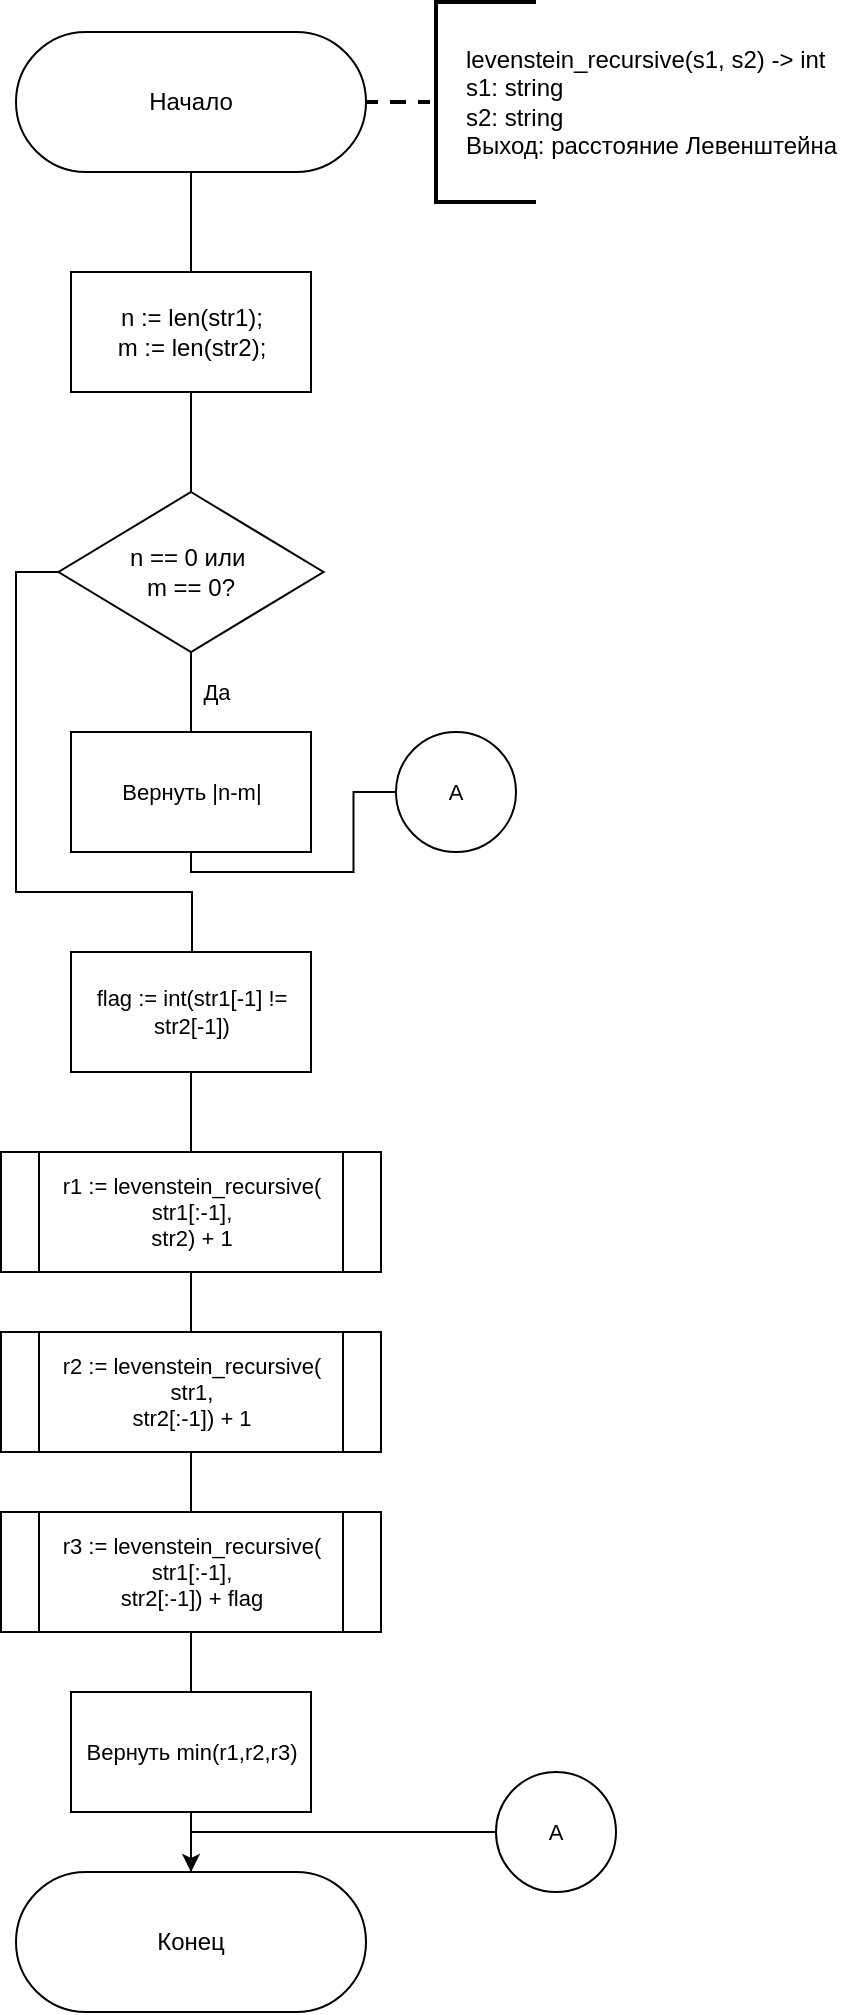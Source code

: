 <mxfile version="20.3.0" type="device" pages="5"><diagram id="Ket93YEtTYMrq_39HiGY" name="levenstein_rec"><mxGraphModel dx="916" dy="641" grid="1" gridSize="10" guides="1" tooltips="1" connect="1" arrows="1" fold="1" page="1" pageScale="1" pageWidth="827" pageHeight="1169" math="0" shadow="0"><root><mxCell id="0"/><mxCell id="1" parent="0"/><mxCell id="5" style="edgeStyle=none;html=1;exitX=0.5;exitY=1;exitDx=0;exitDy=0;entryX=0.5;entryY=0;entryDx=0;entryDy=0;endArrow=none;endFill=0;" parent="1" source="2" target="3" edge="1"><mxGeometry relative="1" as="geometry"/></mxCell><mxCell id="1BbVWldIi2LcM06CoUK7-31" style="edgeStyle=orthogonalEdgeStyle;rounded=0;orthogonalLoop=1;jettySize=auto;html=1;exitX=1;exitY=0.5;exitDx=0;exitDy=0;startArrow=none;startFill=0;dashed=1;endArrow=none;endFill=0;strokeWidth=2;" parent="1" source="2" target="1BbVWldIi2LcM06CoUK7-30" edge="1"><mxGeometry relative="1" as="geometry"/></mxCell><mxCell id="2" value="Начало" style="rounded=1;whiteSpace=wrap;html=1;rotation=0;arcSize=50;" parent="1" vertex="1"><mxGeometry x="170" y="80" width="175" height="70" as="geometry"/></mxCell><mxCell id="7" style="edgeStyle=orthogonalEdgeStyle;shape=connector;rounded=1;html=1;exitX=0.5;exitY=1;exitDx=0;exitDy=0;entryX=0.5;entryY=0;entryDx=0;entryDy=0;labelBackgroundColor=default;fontFamily=Helvetica;fontSize=11;fontColor=default;endArrow=none;endFill=0;strokeColor=default;" parent="1" source="3" target="4" edge="1"><mxGeometry relative="1" as="geometry"/></mxCell><mxCell id="3" value="n := len(str1);&lt;br&gt;m := len(str2);" style="rounded=0;whiteSpace=wrap;html=1;" parent="1" vertex="1"><mxGeometry x="197.5" y="200" width="120" height="60" as="geometry"/></mxCell><mxCell id="8" style="edgeStyle=none;shape=connector;rounded=1;html=1;exitX=0.5;exitY=1;exitDx=0;exitDy=0;entryX=0.5;entryY=0;entryDx=0;entryDy=0;labelBackgroundColor=default;fontFamily=Helvetica;fontSize=11;fontColor=default;endArrow=none;endFill=0;strokeColor=default;" parent="1" source="4" target="6" edge="1"><mxGeometry relative="1" as="geometry"/></mxCell><mxCell id="13" style="edgeStyle=orthogonalEdgeStyle;shape=connector;rounded=0;html=1;exitX=0;exitY=0.5;exitDx=0;exitDy=0;labelBackgroundColor=default;fontFamily=Helvetica;fontSize=11;fontColor=default;endArrow=none;endFill=0;strokeColor=default;" parent="1" source="4" target="10" edge="1"><mxGeometry relative="1" as="geometry"><Array as="points"><mxPoint x="170" y="350"/><mxPoint x="170" y="510"/><mxPoint x="258" y="510"/></Array></mxGeometry></mxCell><mxCell id="4" value="n == 0 или&amp;nbsp;&lt;br&gt;m == 0?" style="rhombus;whiteSpace=wrap;html=1;" parent="1" vertex="1"><mxGeometry x="191.25" y="310" width="132.5" height="80" as="geometry"/></mxCell><mxCell id="30" style="edgeStyle=orthogonalEdgeStyle;html=1;exitX=0.5;exitY=1;exitDx=0;exitDy=0;entryX=0;entryY=0.5;entryDx=0;entryDy=0;rounded=0;endArrow=none;endFill=0;" parent="1" source="6" target="14" edge="1"><mxGeometry relative="1" as="geometry"/></mxCell><mxCell id="6" value="Вернуть |n-m|" style="rounded=0;whiteSpace=wrap;html=1;fontFamily=Helvetica;fontSize=11;fontColor=default;" parent="1" vertex="1"><mxGeometry x="197.5" y="430" width="120" height="60" as="geometry"/></mxCell><mxCell id="9" value="Да" style="text;html=1;align=center;verticalAlign=middle;resizable=0;points=[];autosize=1;strokeColor=none;fillColor=none;fontSize=11;fontFamily=Helvetica;fontColor=default;" parent="1" vertex="1"><mxGeometry x="255" y="400" width="30" height="20" as="geometry"/></mxCell><mxCell id="17" style="edgeStyle=orthogonalEdgeStyle;shape=connector;rounded=0;html=1;exitX=0.5;exitY=1;exitDx=0;exitDy=0;entryX=0.5;entryY=0;entryDx=0;entryDy=0;labelBackgroundColor=default;fontFamily=Helvetica;fontSize=11;fontColor=default;endArrow=none;endFill=0;strokeColor=default;" parent="1" source="10" target="16" edge="1"><mxGeometry relative="1" as="geometry"/></mxCell><mxCell id="10" value="flag := int(str1[-1] != str2[-1])" style="rounded=0;whiteSpace=wrap;html=1;fontFamily=Helvetica;fontSize=11;fontColor=default;" parent="1" vertex="1"><mxGeometry x="197.5" y="540" width="120" height="60" as="geometry"/></mxCell><mxCell id="14" value="A" style="ellipse;whiteSpace=wrap;html=1;aspect=fixed;fontFamily=Helvetica;fontSize=11;fontColor=default;" parent="1" vertex="1"><mxGeometry x="360" y="430" width="60" height="60" as="geometry"/></mxCell><mxCell id="20" style="edgeStyle=orthogonalEdgeStyle;shape=connector;rounded=0;html=1;exitX=0.5;exitY=1;exitDx=0;exitDy=0;entryX=0.5;entryY=0;entryDx=0;entryDy=0;labelBackgroundColor=default;fontFamily=Helvetica;fontSize=11;fontColor=default;endArrow=none;endFill=0;strokeColor=default;" parent="1" source="16" target="18" edge="1"><mxGeometry relative="1" as="geometry"/></mxCell><mxCell id="16" value="r1 := levenstein_recursive(&lt;br&gt;str1[:-1],&lt;br&gt;str2) + 1" style="shape=process;whiteSpace=wrap;html=1;backgroundOutline=1;fontFamily=Helvetica;fontSize=11;fontColor=default;" parent="1" vertex="1"><mxGeometry x="162.5" y="640" width="190" height="60" as="geometry"/></mxCell><mxCell id="21" style="edgeStyle=orthogonalEdgeStyle;shape=connector;rounded=0;html=1;exitX=0.5;exitY=1;exitDx=0;exitDy=0;entryX=0.5;entryY=0;entryDx=0;entryDy=0;labelBackgroundColor=default;fontFamily=Helvetica;fontSize=11;fontColor=default;endArrow=none;endFill=0;strokeColor=default;" parent="1" source="18" target="19" edge="1"><mxGeometry relative="1" as="geometry"/></mxCell><mxCell id="18" value="r2 := levenstein_recursive(&lt;br&gt;str1,&lt;br&gt;str2[:-1]) + 1" style="shape=process;whiteSpace=wrap;html=1;backgroundOutline=1;fontFamily=Helvetica;fontSize=11;fontColor=default;" parent="1" vertex="1"><mxGeometry x="162.5" y="730" width="190" height="60" as="geometry"/></mxCell><mxCell id="23" style="edgeStyle=orthogonalEdgeStyle;shape=connector;rounded=0;html=1;exitX=0.5;exitY=1;exitDx=0;exitDy=0;entryX=0.5;entryY=0;entryDx=0;entryDy=0;labelBackgroundColor=default;fontFamily=Helvetica;fontSize=11;fontColor=default;endArrow=none;endFill=0;strokeColor=default;" parent="1" source="19" target="22" edge="1"><mxGeometry relative="1" as="geometry"/></mxCell><mxCell id="19" value="r3 := levenstein_recursive(&lt;br&gt;str1[:-1],&lt;br&gt;str2[:-1]) + flag" style="shape=process;whiteSpace=wrap;html=1;backgroundOutline=1;fontFamily=Helvetica;fontSize=11;fontColor=default;" parent="1" vertex="1"><mxGeometry x="162.5" y="820" width="190" height="60" as="geometry"/></mxCell><mxCell id="26" style="edgeStyle=orthogonalEdgeStyle;shape=connector;rounded=0;html=1;exitX=0.5;exitY=1;exitDx=0;exitDy=0;entryX=0.5;entryY=0;entryDx=0;entryDy=0;labelBackgroundColor=default;fontFamily=Helvetica;fontSize=11;fontColor=default;endArrow=none;endFill=0;strokeColor=default;" parent="1" source="22" target="25" edge="1"><mxGeometry relative="1" as="geometry"/></mxCell><mxCell id="22" value="Вернуть min(r1,r2,r3)" style="rounded=0;whiteSpace=wrap;html=1;fontFamily=Helvetica;fontSize=11;fontColor=default;" parent="1" vertex="1"><mxGeometry x="197.5" y="910" width="120" height="60" as="geometry"/></mxCell><mxCell id="25" value="Конец" style="rounded=1;whiteSpace=wrap;html=1;rotation=0;arcSize=50;" parent="1" vertex="1"><mxGeometry x="170" y="1000" width="175" height="70" as="geometry"/></mxCell><mxCell id="29" style="edgeStyle=orthogonalEdgeStyle;shape=connector;rounded=0;html=1;exitX=0;exitY=0.5;exitDx=0;exitDy=0;entryX=0.5;entryY=0;entryDx=0;entryDy=0;labelBackgroundColor=default;fontFamily=Helvetica;fontSize=11;fontColor=default;endArrow=classic;endFill=1;strokeColor=default;" parent="1" source="27" target="25" edge="1"><mxGeometry relative="1" as="geometry"/></mxCell><mxCell id="27" value="A" style="ellipse;whiteSpace=wrap;html=1;aspect=fixed;fontFamily=Helvetica;fontSize=11;fontColor=default;" parent="1" vertex="1"><mxGeometry x="410" y="950" width="60" height="60" as="geometry"/></mxCell><mxCell id="tt3tL3mZQkJz4VLZQeCC-30" value="&lt;span&gt;levenstein_recursive(s1, s2) -&amp;gt; int&lt;br&gt;&lt;/span&gt;&lt;span&gt;s1: string&lt;br&gt;&lt;/span&gt;&lt;span&gt;s2: string&lt;br&gt;&lt;/span&gt;&lt;div&gt;Выход: расстояние Левенштейна&lt;/div&gt;" style="text;html=1;align=left;verticalAlign=middle;resizable=0;points=[];autosize=1;" parent="1" vertex="1"><mxGeometry x="392.75" y="85" width="200" height="60" as="geometry"/></mxCell><mxCell id="1BbVWldIi2LcM06CoUK7-30" value="" style="strokeWidth=2;html=1;shape=mxgraph.flowchart.annotation_1;align=left;pointerEvents=1;" parent="1" vertex="1"><mxGeometry x="380" y="65" width="50" height="100" as="geometry"/></mxCell></root></mxGraphModel></diagram><diagram id="DWS59BCGP5WBIHFf3t0M" name="dam_lev_matrix"><mxGraphModel dx="916" dy="641" grid="1" gridSize="10" guides="1" tooltips="1" connect="1" arrows="1" fold="1" page="1" pageScale="1" pageWidth="827" pageHeight="1169" math="0" shadow="0"><root><mxCell id="jQHiBdJ9y-Zottosl8h4-0"/><mxCell id="jQHiBdJ9y-Zottosl8h4-1" parent="jQHiBdJ9y-Zottosl8h4-0"/><mxCell id="v8cmeBo8TaqT9jOJ9Fmk-1" style="edgeStyle=orthogonalEdgeStyle;shape=connector;rounded=0;html=1;exitX=0.5;exitY=1;exitDx=0;exitDy=0;entryX=0.5;entryY=0;entryDx=0;entryDy=0;labelBackgroundColor=default;fontFamily=Helvetica;fontSize=11;fontColor=default;endArrow=none;endFill=0;strokeColor=default;" parent="jQHiBdJ9y-Zottosl8h4-1" source="guysTroTUnGCW9Weajyg-0" target="v8cmeBo8TaqT9jOJ9Fmk-0" edge="1"><mxGeometry relative="1" as="geometry"/></mxCell><mxCell id="3nRksWHd8uHbzHSnd2ar-1" style="edgeStyle=orthogonalEdgeStyle;rounded=0;orthogonalLoop=1;jettySize=auto;html=1;exitX=1;exitY=0.5;exitDx=0;exitDy=0;entryX=0;entryY=0.5;entryDx=0;entryDy=0;entryPerimeter=0;dashed=1;strokeWidth=2;startArrow=none;startFill=0;endArrow=none;endFill=0;" parent="jQHiBdJ9y-Zottosl8h4-1" source="guysTroTUnGCW9Weajyg-0" target="3nRksWHd8uHbzHSnd2ar-0" edge="1"><mxGeometry relative="1" as="geometry"/></mxCell><mxCell id="guysTroTUnGCW9Weajyg-0" value="Начало" style="rounded=1;whiteSpace=wrap;html=1;rotation=0;arcSize=50;" parent="jQHiBdJ9y-Zottosl8h4-1" vertex="1"><mxGeometry x="160" y="20" width="175" height="70" as="geometry"/></mxCell><mxCell id="Acc1jjRvvZcN1Jkysh83-1" value="&lt;span&gt;damerau_levemstein_matrix(str1, str2) -&amp;gt; int&lt;br&gt;Вход: строки str1, str2&lt;/span&gt;&lt;span&gt;&lt;br&gt;&lt;/span&gt;&lt;div&gt;Выход: расстояние Дамерау - Левенштейна&lt;/div&gt;" style="text;html=1;align=left;verticalAlign=middle;resizable=0;points=[];autosize=1;" parent="jQHiBdJ9y-Zottosl8h4-1" vertex="1"><mxGeometry x="382.75" y="30" width="260" height="50" as="geometry"/></mxCell><mxCell id="Oi3w4kJyJTDL_9LNKIlQ-2" style="edgeStyle=orthogonalEdgeStyle;shape=connector;rounded=0;html=1;exitX=0.5;exitY=1;exitDx=0;exitDy=0;entryX=0.5;entryY=0;entryDx=0;entryDy=0;labelBackgroundColor=default;fontFamily=Helvetica;fontSize=11;fontColor=default;endArrow=none;endFill=0;strokeColor=default;" parent="jQHiBdJ9y-Zottosl8h4-1" source="v8cmeBo8TaqT9jOJ9Fmk-0" target="Oi3w4kJyJTDL_9LNKIlQ-1" edge="1"><mxGeometry relative="1" as="geometry"/></mxCell><mxCell id="v8cmeBo8TaqT9jOJ9Fmk-0" value="n := len(str1);&lt;br&gt;m := len(str2);" style="rounded=0;whiteSpace=wrap;html=1;" parent="jQHiBdJ9y-Zottosl8h4-1" vertex="1"><mxGeometry x="187.5" y="140" width="120" height="60" as="geometry"/></mxCell><mxCell id="Oi3w4kJyJTDL_9LNKIlQ-4" style="edgeStyle=orthogonalEdgeStyle;shape=connector;rounded=0;html=1;exitX=0.5;exitY=1;exitDx=0;exitDy=0;entryX=0.5;entryY=0;entryDx=0;entryDy=0;labelBackgroundColor=default;fontFamily=Helvetica;fontSize=11;fontColor=default;endArrow=none;endFill=0;strokeColor=default;" parent="jQHiBdJ9y-Zottosl8h4-1" source="Oi3w4kJyJTDL_9LNKIlQ-1" target="Oi3w4kJyJTDL_9LNKIlQ-3" edge="1"><mxGeometry relative="1" as="geometry"/></mxCell><mxCell id="Oi3w4kJyJTDL_9LNKIlQ-1" value="matrix := create_matrix(&lt;br&gt;n+1,&lt;br&gt;m+1)" style="shape=process;whiteSpace=wrap;html=1;backgroundOutline=1;fontFamily=Helvetica;fontSize=11;fontColor=default;" parent="jQHiBdJ9y-Zottosl8h4-1" vertex="1"><mxGeometry x="187.5" y="250" width="120" height="60" as="geometry"/></mxCell><mxCell id="Oi3w4kJyJTDL_9LNKIlQ-6" style="edgeStyle=orthogonalEdgeStyle;shape=connector;rounded=0;html=1;exitX=0.5;exitY=1;exitDx=0;exitDy=0;entryX=0.5;entryY=0;entryDx=0;entryDy=0;labelBackgroundColor=default;fontFamily=Helvetica;fontSize=11;fontColor=default;endArrow=none;endFill=0;strokeColor=default;" parent="jQHiBdJ9y-Zottosl8h4-1" source="Oi3w4kJyJTDL_9LNKIlQ-3" target="Oi3w4kJyJTDL_9LNKIlQ-5" edge="1"><mxGeometry relative="1" as="geometry"/></mxCell><mxCell id="Oi3w4kJyJTDL_9LNKIlQ-3" value="A:&lt;br&gt;Цикл по i от 1 до n+1" style="shape=loopLimit;whiteSpace=wrap;html=1;fontFamily=Helvetica;fontSize=11;fontColor=default;" parent="jQHiBdJ9y-Zottosl8h4-1" vertex="1"><mxGeometry x="197.5" y="340" width="100" height="70" as="geometry"/></mxCell><mxCell id="Oi3w4kJyJTDL_9LNKIlQ-11" style="edgeStyle=orthogonalEdgeStyle;shape=connector;rounded=0;html=1;exitX=0.5;exitY=1;exitDx=0;exitDy=0;entryX=0.5;entryY=0;entryDx=0;entryDy=0;labelBackgroundColor=default;fontFamily=Helvetica;fontSize=11;fontColor=default;endArrow=none;endFill=0;strokeColor=default;" parent="jQHiBdJ9y-Zottosl8h4-1" source="Oi3w4kJyJTDL_9LNKIlQ-5" target="Oi3w4kJyJTDL_9LNKIlQ-7" edge="1"><mxGeometry relative="1" as="geometry"/></mxCell><mxCell id="Oi3w4kJyJTDL_9LNKIlQ-5" value="B:&lt;br&gt;Цикл по j от 1 до m+1" style="shape=loopLimit;whiteSpace=wrap;html=1;fontFamily=Helvetica;fontSize=11;fontColor=default;" parent="jQHiBdJ9y-Zottosl8h4-1" vertex="1"><mxGeometry x="197.5" y="440" width="100" height="70" as="geometry"/></mxCell><mxCell id="Oi3w4kJyJTDL_9LNKIlQ-12" style="edgeStyle=orthogonalEdgeStyle;shape=connector;rounded=0;html=1;exitX=0.5;exitY=1;exitDx=0;exitDy=0;entryX=0.5;entryY=0;entryDx=0;entryDy=0;labelBackgroundColor=default;fontFamily=Helvetica;fontSize=11;fontColor=default;endArrow=none;endFill=0;strokeColor=default;" parent="jQHiBdJ9y-Zottosl8h4-1" source="Oi3w4kJyJTDL_9LNKIlQ-7" target="Oi3w4kJyJTDL_9LNKIlQ-8" edge="1"><mxGeometry relative="1" as="geometry"/></mxCell><mxCell id="Oi3w4kJyJTDL_9LNKIlQ-7" value="add := matrix[i-1][j] + 1" style="rounded=0;whiteSpace=wrap;html=1;fontFamily=Helvetica;fontSize=11;fontColor=default;" parent="jQHiBdJ9y-Zottosl8h4-1" vertex="1"><mxGeometry x="187.5" y="540" width="120" height="60" as="geometry"/></mxCell><mxCell id="Oi3w4kJyJTDL_9LNKIlQ-13" style="edgeStyle=orthogonalEdgeStyle;shape=connector;rounded=0;html=1;exitX=0.5;exitY=1;exitDx=0;exitDy=0;entryX=0.5;entryY=0;entryDx=0;entryDy=0;labelBackgroundColor=default;fontFamily=Helvetica;fontSize=11;fontColor=default;endArrow=none;endFill=0;strokeColor=default;" parent="jQHiBdJ9y-Zottosl8h4-1" source="Oi3w4kJyJTDL_9LNKIlQ-8" target="Oi3w4kJyJTDL_9LNKIlQ-9" edge="1"><mxGeometry relative="1" as="geometry"/></mxCell><mxCell id="Oi3w4kJyJTDL_9LNKIlQ-8" value="delete := matrix[i][j-1] + 1" style="rounded=0;whiteSpace=wrap;html=1;fontFamily=Helvetica;fontSize=11;fontColor=default;" parent="jQHiBdJ9y-Zottosl8h4-1" vertex="1"><mxGeometry x="187.5" y="630" width="120" height="60" as="geometry"/></mxCell><mxCell id="Oi3w4kJyJTDL_9LNKIlQ-15" style="edgeStyle=orthogonalEdgeStyle;shape=connector;rounded=0;html=1;exitX=0.5;exitY=1;exitDx=0;exitDy=0;entryX=0.5;entryY=0;entryDx=0;entryDy=0;labelBackgroundColor=default;fontFamily=Helvetica;fontSize=11;fontColor=default;endArrow=none;endFill=0;strokeColor=default;" parent="jQHiBdJ9y-Zottosl8h4-1" source="Oi3w4kJyJTDL_9LNKIlQ-9" target="Oi3w4kJyJTDL_9LNKIlQ-14" edge="1"><mxGeometry relative="1" as="geometry"/></mxCell><mxCell id="Oi3w4kJyJTDL_9LNKIlQ-9" value="flag := str2[j-1] != str1[i-1]&lt;br&gt;change := matrix[i][j-1]" style="rounded=0;whiteSpace=wrap;html=1;fontFamily=Helvetica;fontSize=11;fontColor=default;" parent="jQHiBdJ9y-Zottosl8h4-1" vertex="1"><mxGeometry x="176.25" y="720" width="142.5" height="60" as="geometry"/></mxCell><mxCell id="Oi3w4kJyJTDL_9LNKIlQ-18" style="edgeStyle=orthogonalEdgeStyle;shape=connector;rounded=0;html=1;exitX=0.5;exitY=1;exitDx=0;exitDy=0;entryX=0.5;entryY=0;entryDx=0;entryDy=0;labelBackgroundColor=default;fontFamily=Helvetica;fontSize=11;fontColor=default;endArrow=none;endFill=0;strokeColor=default;" parent="jQHiBdJ9y-Zottosl8h4-1" source="Oi3w4kJyJTDL_9LNKIlQ-14" target="Oi3w4kJyJTDL_9LNKIlQ-17" edge="1"><mxGeometry relative="1" as="geometry"/></mxCell><mxCell id="Oi3w4kJyJTDL_9LNKIlQ-14" value="matrix[i][j] = min(add, delete, change)" style="rounded=0;whiteSpace=wrap;html=1;fontFamily=Helvetica;fontSize=11;fontColor=default;" parent="jQHiBdJ9y-Zottosl8h4-1" vertex="1"><mxGeometry x="187.5" y="810" width="120" height="60" as="geometry"/></mxCell><mxCell id="Oi3w4kJyJTDL_9LNKIlQ-20" style="edgeStyle=orthogonalEdgeStyle;shape=connector;rounded=0;html=1;exitX=0.5;exitY=1;exitDx=0;exitDy=0;entryX=0.5;entryY=0;entryDx=0;entryDy=0;labelBackgroundColor=default;fontFamily=Helvetica;fontSize=11;fontColor=default;endArrow=none;endFill=0;strokeColor=default;" parent="jQHiBdJ9y-Zottosl8h4-1" source="Oi3w4kJyJTDL_9LNKIlQ-17" target="Oi3w4kJyJTDL_9LNKIlQ-19" edge="1"><mxGeometry relative="1" as="geometry"><Array as="points"><mxPoint x="248" y="990"/><mxPoint x="383" y="990"/><mxPoint x="383" y="350"/><mxPoint x="515" y="350"/></Array></mxGeometry></mxCell><mxCell id="Oi3w4kJyJTDL_9LNKIlQ-17" value="u1 := i &amp;gt; 1 and j &amp;gt; 1&lt;br&gt;u2 := str[i-1] == str2[j-2]&lt;br&gt;u3 = str[i-2] == str2[j-1]" style="rounded=0;whiteSpace=wrap;html=1;fontFamily=Helvetica;fontSize=11;fontColor=default;" parent="jQHiBdJ9y-Zottosl8h4-1" vertex="1"><mxGeometry x="187.5" y="900" width="120" height="60" as="geometry"/></mxCell><mxCell id="Oi3w4kJyJTDL_9LNKIlQ-23" style="edgeStyle=orthogonalEdgeStyle;shape=connector;rounded=0;html=1;exitX=0.5;exitY=1;exitDx=0;exitDy=0;entryX=0.5;entryY=0;entryDx=0;entryDy=0;labelBackgroundColor=default;fontFamily=Helvetica;fontSize=11;fontColor=default;endArrow=none;endFill=0;strokeColor=default;" parent="jQHiBdJ9y-Zottosl8h4-1" source="Oi3w4kJyJTDL_9LNKIlQ-19" target="Oi3w4kJyJTDL_9LNKIlQ-22" edge="1"><mxGeometry relative="1" as="geometry"/></mxCell><mxCell id="Oi3w4kJyJTDL_9LNKIlQ-27" style="edgeStyle=orthogonalEdgeStyle;shape=connector;rounded=0;html=1;exitX=0;exitY=0.5;exitDx=0;exitDy=0;entryX=0.5;entryY=0;entryDx=0;entryDy=0;labelBackgroundColor=default;fontFamily=Helvetica;fontSize=11;fontColor=default;endArrow=none;endFill=0;strokeColor=default;" parent="jQHiBdJ9y-Zottosl8h4-1" source="Oi3w4kJyJTDL_9LNKIlQ-19" target="Oi3w4kJyJTDL_9LNKIlQ-24" edge="1"><mxGeometry relative="1" as="geometry"><Array as="points"><mxPoint x="427.71" y="400"/><mxPoint x="427.71" y="550"/><mxPoint x="515.71" y="550"/></Array></mxGeometry></mxCell><mxCell id="Oi3w4kJyJTDL_9LNKIlQ-19" value="u1 и u2 и u3?" style="rhombus;whiteSpace=wrap;html=1;fontFamily=Helvetica;fontSize=11;fontColor=default;" parent="jQHiBdJ9y-Zottosl8h4-1" vertex="1"><mxGeometry x="458.96" y="360" width="112.5" height="80" as="geometry"/></mxCell><mxCell id="Oi3w4kJyJTDL_9LNKIlQ-25" style="edgeStyle=orthogonalEdgeStyle;shape=connector;rounded=0;html=1;exitX=0.5;exitY=1;exitDx=0;exitDy=0;entryX=0.5;entryY=0;entryDx=0;entryDy=0;labelBackgroundColor=default;fontFamily=Helvetica;fontSize=11;fontColor=default;endArrow=none;endFill=0;strokeColor=default;" parent="jQHiBdJ9y-Zottosl8h4-1" source="Oi3w4kJyJTDL_9LNKIlQ-22" target="Oi3w4kJyJTDL_9LNKIlQ-24" edge="1"><mxGeometry relative="1" as="geometry"/></mxCell><mxCell id="Oi3w4kJyJTDL_9LNKIlQ-22" value="matrix[i][j] = min(&lt;br&gt;matrix[i][j],&lt;br&gt;&amp;nbsp;matrix[i-2][j-2] + 1)" style="rounded=0;whiteSpace=wrap;html=1;fontFamily=Helvetica;fontSize=11;fontColor=default;" parent="jQHiBdJ9y-Zottosl8h4-1" vertex="1"><mxGeometry x="453.96" y="470" width="122.5" height="60" as="geometry"/></mxCell><mxCell id="Oi3w4kJyJTDL_9LNKIlQ-33" style="edgeStyle=orthogonalEdgeStyle;shape=connector;rounded=0;html=1;exitX=0.5;exitY=1;exitDx=0;exitDy=0;entryX=0.5;entryY=0;entryDx=0;entryDy=0;labelBackgroundColor=default;fontFamily=Helvetica;fontSize=11;fontColor=default;endArrow=none;endFill=0;strokeColor=default;" parent="jQHiBdJ9y-Zottosl8h4-1" source="Oi3w4kJyJTDL_9LNKIlQ-24" target="Oi3w4kJyJTDL_9LNKIlQ-28" edge="1"><mxGeometry relative="1" as="geometry"/></mxCell><mxCell id="Oi3w4kJyJTDL_9LNKIlQ-24" value="j++;" style="rounded=0;whiteSpace=wrap;html=1;fontFamily=Helvetica;fontSize=11;fontColor=default;" parent="jQHiBdJ9y-Zottosl8h4-1" vertex="1"><mxGeometry x="455.21" y="570" width="120" height="60" as="geometry"/></mxCell><mxCell id="Oi3w4kJyJTDL_9LNKIlQ-26" value="Да" style="text;html=1;align=center;verticalAlign=middle;resizable=0;points=[];autosize=1;strokeColor=none;fillColor=none;fontSize=11;fontFamily=Helvetica;fontColor=default;" parent="jQHiBdJ9y-Zottosl8h4-1" vertex="1"><mxGeometry x="517.71" y="440" width="30" height="20" as="geometry"/></mxCell><mxCell id="7qebk0L1Lar_TPAiznbp-1" style="edgeStyle=orthogonalEdgeStyle;shape=connector;rounded=0;comic=0;orthogonalLoop=1;jettySize=auto;html=1;exitX=0.5;exitY=1;exitDx=0;exitDy=0;entryX=0.5;entryY=0;entryDx=0;entryDy=0;labelBackgroundColor=default;strokeColor=default;fontFamily=Helvetica;fontSize=11;fontColor=default;startArrow=none;endArrow=none;endFill=0;" parent="jQHiBdJ9y-Zottosl8h4-1" source="Oi3w4kJyJTDL_9LNKIlQ-28" target="7qebk0L1Lar_TPAiznbp-0" edge="1"><mxGeometry relative="1" as="geometry"/></mxCell><mxCell id="Oi3w4kJyJTDL_9LNKIlQ-28" value="B" style="shape=loopLimit;whiteSpace=wrap;html=1;fontFamily=Helvetica;fontSize=11;fontColor=default;flipV=1;" parent="jQHiBdJ9y-Zottosl8h4-1" vertex="1"><mxGeometry x="471.46" y="660" width="87.5" height="50" as="geometry"/></mxCell><mxCell id="Oi3w4kJyJTDL_9LNKIlQ-35" style="edgeStyle=orthogonalEdgeStyle;shape=connector;rounded=0;html=1;exitX=0.5;exitY=1;exitDx=0;exitDy=0;entryX=0.5;entryY=0;entryDx=0;entryDy=0;labelBackgroundColor=default;fontFamily=Helvetica;fontSize=11;fontColor=default;endArrow=none;endFill=0;strokeColor=default;" parent="jQHiBdJ9y-Zottosl8h4-1" source="Oi3w4kJyJTDL_9LNKIlQ-30" target="Oi3w4kJyJTDL_9LNKIlQ-32" edge="1"><mxGeometry relative="1" as="geometry"/></mxCell><mxCell id="Oi3w4kJyJTDL_9LNKIlQ-30" value="A" style="shape=loopLimit;whiteSpace=wrap;html=1;fontFamily=Helvetica;fontSize=11;fontColor=default;flipV=1;" parent="jQHiBdJ9y-Zottosl8h4-1" vertex="1"><mxGeometry x="469" y="820" width="87.5" height="50" as="geometry"/></mxCell><mxCell id="Oi3w4kJyJTDL_9LNKIlQ-31" value="Конец" style="rounded=1;whiteSpace=wrap;html=1;rotation=0;arcSize=50;" parent="jQHiBdJ9y-Zottosl8h4-1" vertex="1"><mxGeometry x="430.25" y="980" width="165" height="60" as="geometry"/></mxCell><mxCell id="Oi3w4kJyJTDL_9LNKIlQ-36" style="edgeStyle=orthogonalEdgeStyle;shape=connector;rounded=0;html=1;exitX=0.5;exitY=1;exitDx=0;exitDy=0;entryX=0.5;entryY=0;entryDx=0;entryDy=0;labelBackgroundColor=default;fontFamily=Helvetica;fontSize=11;fontColor=default;endArrow=none;endFill=0;strokeColor=default;" parent="jQHiBdJ9y-Zottosl8h4-1" source="Oi3w4kJyJTDL_9LNKIlQ-32" target="Oi3w4kJyJTDL_9LNKIlQ-31" edge="1"><mxGeometry relative="1" as="geometry"/></mxCell><mxCell id="Oi3w4kJyJTDL_9LNKIlQ-32" value="return matrix[n][m]" style="rounded=0;whiteSpace=wrap;html=1;fontFamily=Helvetica;fontSize=11;fontColor=default;" parent="jQHiBdJ9y-Zottosl8h4-1" vertex="1"><mxGeometry x="454.63" y="890" width="116.25" height="60" as="geometry"/></mxCell><mxCell id="7qebk0L1Lar_TPAiznbp-2" style="edgeStyle=orthogonalEdgeStyle;shape=connector;rounded=0;comic=0;orthogonalLoop=1;jettySize=auto;html=1;exitX=0.5;exitY=1;exitDx=0;exitDy=0;entryX=0.5;entryY=0;entryDx=0;entryDy=0;labelBackgroundColor=default;strokeColor=default;fontFamily=Helvetica;fontSize=11;fontColor=default;startArrow=none;endArrow=none;endFill=0;" parent="jQHiBdJ9y-Zottosl8h4-1" source="7qebk0L1Lar_TPAiznbp-0" target="Oi3w4kJyJTDL_9LNKIlQ-30" edge="1"><mxGeometry relative="1" as="geometry"/></mxCell><mxCell id="7qebk0L1Lar_TPAiznbp-0" value="i++" style="rounded=0;whiteSpace=wrap;html=1;fontFamily=Helvetica;fontSize=11;fontColor=default;" parent="jQHiBdJ9y-Zottosl8h4-1" vertex="1"><mxGeometry x="455.21" y="740" width="120" height="60" as="geometry"/></mxCell><mxCell id="3nRksWHd8uHbzHSnd2ar-0" value="" style="strokeWidth=2;html=1;shape=mxgraph.flowchart.annotation_1;align=left;pointerEvents=1;" parent="jQHiBdJ9y-Zottosl8h4-1" vertex="1"><mxGeometry x="364" y="5" width="50" height="100" as="geometry"/></mxCell></root></mxGraphModel></diagram><diagram id="wgJQVmrKD8vVT-TR4u18" name="dam_lev_recursive"><mxGraphModel dx="916" dy="641" grid="1" gridSize="10" guides="1" tooltips="1" connect="1" arrows="1" fold="1" page="1" pageScale="1" pageWidth="827" pageHeight="1169" math="0" shadow="0"><root><mxCell id="RJzNtJCexgw_lsjM-Chy-0"/><mxCell id="RJzNtJCexgw_lsjM-Chy-1" parent="RJzNtJCexgw_lsjM-Chy-0"/><mxCell id="-OCVauKf0wIK6AlPCoYH-0" style="edgeStyle=none;html=1;exitX=0.5;exitY=1;exitDx=0;exitDy=0;entryX=0.5;entryY=0;entryDx=0;entryDy=0;endArrow=none;endFill=0;" parent="RJzNtJCexgw_lsjM-Chy-1" source="-OCVauKf0wIK6AlPCoYH-1" target="-OCVauKf0wIK6AlPCoYH-3" edge="1"><mxGeometry relative="1" as="geometry"/></mxCell><mxCell id="-hIoBdYKwAC6TJ91mArH-1" style="edgeStyle=orthogonalEdgeStyle;rounded=0;orthogonalLoop=1;jettySize=auto;html=1;exitX=1;exitY=0.5;exitDx=0;exitDy=0;entryX=0;entryY=0.5;entryDx=0;entryDy=0;entryPerimeter=0;dashed=1;strokeWidth=2;startArrow=none;startFill=0;endArrow=none;endFill=0;" parent="RJzNtJCexgw_lsjM-Chy-1" source="-OCVauKf0wIK6AlPCoYH-1" target="-hIoBdYKwAC6TJ91mArH-0" edge="1"><mxGeometry relative="1" as="geometry"/></mxCell><mxCell id="-OCVauKf0wIK6AlPCoYH-1" value="Начало" style="rounded=1;whiteSpace=wrap;html=1;rotation=0;arcSize=50;" parent="RJzNtJCexgw_lsjM-Chy-1" vertex="1"><mxGeometry x="170" y="80" width="175" height="70" as="geometry"/></mxCell><mxCell id="-OCVauKf0wIK6AlPCoYH-2" style="edgeStyle=orthogonalEdgeStyle;shape=connector;rounded=1;html=1;exitX=0.5;exitY=1;exitDx=0;exitDy=0;entryX=0.5;entryY=0;entryDx=0;entryDy=0;labelBackgroundColor=default;fontFamily=Helvetica;fontSize=11;fontColor=default;endArrow=none;endFill=0;strokeColor=default;" parent="RJzNtJCexgw_lsjM-Chy-1" source="-OCVauKf0wIK6AlPCoYH-3" target="-OCVauKf0wIK6AlPCoYH-6" edge="1"><mxGeometry relative="1" as="geometry"/></mxCell><mxCell id="-OCVauKf0wIK6AlPCoYH-3" value="n := len(str1);&lt;br&gt;m := len(str2);" style="rounded=0;whiteSpace=wrap;html=1;" parent="RJzNtJCexgw_lsjM-Chy-1" vertex="1"><mxGeometry x="197.5" y="200" width="120" height="60" as="geometry"/></mxCell><mxCell id="-OCVauKf0wIK6AlPCoYH-4" style="edgeStyle=none;shape=connector;rounded=1;html=1;exitX=0.5;exitY=1;exitDx=0;exitDy=0;entryX=0.5;entryY=0;entryDx=0;entryDy=0;labelBackgroundColor=default;fontFamily=Helvetica;fontSize=11;fontColor=default;endArrow=none;endFill=0;strokeColor=default;" parent="RJzNtJCexgw_lsjM-Chy-1" source="-OCVauKf0wIK6AlPCoYH-6" target="-OCVauKf0wIK6AlPCoYH-8" edge="1"><mxGeometry relative="1" as="geometry"/></mxCell><mxCell id="-OCVauKf0wIK6AlPCoYH-5" style="edgeStyle=orthogonalEdgeStyle;shape=connector;rounded=0;html=1;exitX=0;exitY=0.5;exitDx=0;exitDy=0;labelBackgroundColor=default;fontFamily=Helvetica;fontSize=11;fontColor=default;endArrow=none;endFill=0;strokeColor=default;" parent="RJzNtJCexgw_lsjM-Chy-1" source="-OCVauKf0wIK6AlPCoYH-6" target="-OCVauKf0wIK6AlPCoYH-11" edge="1"><mxGeometry relative="1" as="geometry"><Array as="points"><mxPoint x="170" y="350"/><mxPoint x="170" y="510"/><mxPoint x="258" y="510"/></Array></mxGeometry></mxCell><mxCell id="-OCVauKf0wIK6AlPCoYH-6" value="n == 0 или&amp;nbsp;&lt;br&gt;m == 0?" style="rhombus;whiteSpace=wrap;html=1;" parent="RJzNtJCexgw_lsjM-Chy-1" vertex="1"><mxGeometry x="191.25" y="310" width="132.5" height="80" as="geometry"/></mxCell><mxCell id="DMWVH7ZVn_dho-hKo9WR-0" style="edgeStyle=orthogonalEdgeStyle;rounded=0;html=1;exitX=0.5;exitY=1;exitDx=0;exitDy=0;entryX=0;entryY=0.5;entryDx=0;entryDy=0;startArrow=none;startFill=0;endArrow=none;endFill=0;" parent="RJzNtJCexgw_lsjM-Chy-1" source="-OCVauKf0wIK6AlPCoYH-8" target="-OCVauKf0wIK6AlPCoYH-12" edge="1"><mxGeometry relative="1" as="geometry"/></mxCell><mxCell id="-OCVauKf0wIK6AlPCoYH-8" value="Вернуть |n-m|" style="rounded=0;whiteSpace=wrap;html=1;fontFamily=Helvetica;fontSize=11;fontColor=default;" parent="RJzNtJCexgw_lsjM-Chy-1" vertex="1"><mxGeometry x="197.5" y="430" width="120" height="60" as="geometry"/></mxCell><mxCell id="-OCVauKf0wIK6AlPCoYH-9" value="Да" style="text;html=1;align=center;verticalAlign=middle;resizable=0;points=[];autosize=1;strokeColor=none;fillColor=none;fontSize=11;fontFamily=Helvetica;fontColor=default;" parent="RJzNtJCexgw_lsjM-Chy-1" vertex="1"><mxGeometry x="255" y="400" width="30" height="20" as="geometry"/></mxCell><mxCell id="-OCVauKf0wIK6AlPCoYH-10" style="edgeStyle=orthogonalEdgeStyle;shape=connector;rounded=0;html=1;exitX=0.5;exitY=1;exitDx=0;exitDy=0;entryX=0.5;entryY=0;entryDx=0;entryDy=0;labelBackgroundColor=default;fontFamily=Helvetica;fontSize=11;fontColor=default;endArrow=none;endFill=0;strokeColor=default;" parent="RJzNtJCexgw_lsjM-Chy-1" source="-OCVauKf0wIK6AlPCoYH-11" target="-OCVauKf0wIK6AlPCoYH-14" edge="1"><mxGeometry relative="1" as="geometry"/></mxCell><mxCell id="-OCVauKf0wIK6AlPCoYH-11" value="flag := int(str1[-1] != str2[-1])" style="rounded=0;whiteSpace=wrap;html=1;fontFamily=Helvetica;fontSize=11;fontColor=default;" parent="RJzNtJCexgw_lsjM-Chy-1" vertex="1"><mxGeometry x="197.5" y="540" width="120" height="60" as="geometry"/></mxCell><mxCell id="-OCVauKf0wIK6AlPCoYH-12" value="A" style="ellipse;whiteSpace=wrap;html=1;aspect=fixed;fontFamily=Helvetica;fontSize=11;fontColor=default;" parent="RJzNtJCexgw_lsjM-Chy-1" vertex="1"><mxGeometry x="360" y="430" width="60" height="60" as="geometry"/></mxCell><mxCell id="-OCVauKf0wIK6AlPCoYH-13" style="edgeStyle=orthogonalEdgeStyle;shape=connector;rounded=0;html=1;exitX=0.5;exitY=1;exitDx=0;exitDy=0;entryX=0.5;entryY=0;entryDx=0;entryDy=0;labelBackgroundColor=default;fontFamily=Helvetica;fontSize=11;fontColor=default;endArrow=none;endFill=0;strokeColor=default;" parent="RJzNtJCexgw_lsjM-Chy-1" source="-OCVauKf0wIK6AlPCoYH-14" target="-OCVauKf0wIK6AlPCoYH-16" edge="1"><mxGeometry relative="1" as="geometry"/></mxCell><mxCell id="-OCVauKf0wIK6AlPCoYH-14" value="r1 := damerau_levenstein_recursive(&lt;br&gt;str1[:-1],&lt;br&gt;str2) + 1" style="shape=process;whiteSpace=wrap;html=1;backgroundOutline=1;fontFamily=Helvetica;fontSize=11;fontColor=default;" parent="RJzNtJCexgw_lsjM-Chy-1" vertex="1"><mxGeometry x="162.5" y="640" width="190" height="60" as="geometry"/></mxCell><mxCell id="-OCVauKf0wIK6AlPCoYH-15" style="edgeStyle=orthogonalEdgeStyle;shape=connector;rounded=0;html=1;exitX=0.5;exitY=1;exitDx=0;exitDy=0;entryX=0.5;entryY=0;entryDx=0;entryDy=0;labelBackgroundColor=default;fontFamily=Helvetica;fontSize=11;fontColor=default;endArrow=none;endFill=0;strokeColor=default;" parent="RJzNtJCexgw_lsjM-Chy-1" source="-OCVauKf0wIK6AlPCoYH-16" target="-OCVauKf0wIK6AlPCoYH-18" edge="1"><mxGeometry relative="1" as="geometry"><Array as="points"><mxPoint x="258" y="840"/><mxPoint x="443" y="840"/><mxPoint x="443" y="270"/><mxPoint x="628" y="270"/></Array></mxGeometry></mxCell><mxCell id="-OCVauKf0wIK6AlPCoYH-16" value="r2 := damerau_levenstein_recursive(&lt;br&gt;str1,&lt;br&gt;str2[:-1]) + 1" style="shape=process;whiteSpace=wrap;html=1;backgroundOutline=1;fontFamily=Helvetica;fontSize=11;fontColor=default;" parent="RJzNtJCexgw_lsjM-Chy-1" vertex="1"><mxGeometry x="162.5" y="730" width="190" height="60" as="geometry"/></mxCell><mxCell id="-OCVauKf0wIK6AlPCoYH-17" style="edgeStyle=orthogonalEdgeStyle;shape=connector;rounded=0;html=1;exitX=0.5;exitY=1;exitDx=0;exitDy=0;entryX=0.5;entryY=0;entryDx=0;entryDy=0;labelBackgroundColor=default;fontFamily=Helvetica;fontSize=11;fontColor=default;endArrow=none;endFill=0;strokeColor=default;" parent="RJzNtJCexgw_lsjM-Chy-1" source="-OCVauKf0wIK6AlPCoYH-18" target="-OCVauKf0wIK6AlPCoYH-20" edge="1"><mxGeometry relative="1" as="geometry"/></mxCell><mxCell id="-OCVauKf0wIK6AlPCoYH-18" value="r3 := damerau_levenstein_recursive(&lt;br&gt;str1[:-1],&lt;br&gt;str2[:-1]) + flag" style="shape=process;whiteSpace=wrap;html=1;backgroundOutline=1;fontFamily=Helvetica;fontSize=11;fontColor=default;" parent="RJzNtJCexgw_lsjM-Chy-1" vertex="1"><mxGeometry x="532.5" y="310" width="190" height="60" as="geometry"/></mxCell><mxCell id="1hK29rDxgDAEDF7KZxU1-4" style="edgeStyle=orthogonalEdgeStyle;shape=connector;rounded=0;html=1;exitX=0.5;exitY=1;exitDx=0;exitDy=0;entryX=0.5;entryY=0;entryDx=0;entryDy=0;labelBackgroundColor=default;fontFamily=Helvetica;fontSize=11;fontColor=default;endArrow=none;endFill=0;strokeColor=default;" parent="RJzNtJCexgw_lsjM-Chy-1" source="-OCVauKf0wIK6AlPCoYH-20" target="1hK29rDxgDAEDF7KZxU1-0" edge="1"><mxGeometry relative="1" as="geometry"/></mxCell><mxCell id="-OCVauKf0wIK6AlPCoYH-20" value="min_val := min(r1,r2,r3)" style="rounded=0;whiteSpace=wrap;html=1;fontFamily=Helvetica;fontSize=11;fontColor=default;" parent="RJzNtJCexgw_lsjM-Chy-1" vertex="1"><mxGeometry x="567.5" y="410" width="120" height="50" as="geometry"/></mxCell><mxCell id="-OCVauKf0wIK6AlPCoYH-21" value="Конец" style="rounded=1;whiteSpace=wrap;html=1;rotation=0;arcSize=50;" parent="RJzNtJCexgw_lsjM-Chy-1" vertex="1"><mxGeometry x="550" y="940" width="155" height="60" as="geometry"/></mxCell><mxCell id="1hK29rDxgDAEDF7KZxU1-15" style="edgeStyle=orthogonalEdgeStyle;shape=connector;rounded=0;html=1;exitX=0;exitY=0.5;exitDx=0;exitDy=0;entryX=0.5;entryY=0;entryDx=0;entryDy=0;labelBackgroundColor=default;fontFamily=Helvetica;fontSize=11;fontColor=default;endArrow=none;endFill=0;strokeColor=default;" parent="RJzNtJCexgw_lsjM-Chy-1" source="-OCVauKf0wIK6AlPCoYH-23" target="-OCVauKf0wIK6AlPCoYH-21" edge="1"><mxGeometry relative="1" as="geometry"/></mxCell><mxCell id="-OCVauKf0wIK6AlPCoYH-23" value="A" style="ellipse;whiteSpace=wrap;html=1;aspect=fixed;fontFamily=Helvetica;fontSize=11;fontColor=default;" parent="RJzNtJCexgw_lsjM-Chy-1" vertex="1"><mxGeometry x="740" y="900" width="50" height="50" as="geometry"/></mxCell><mxCell id="-OCVauKf0wIK6AlPCoYH-25" value="&lt;span&gt;damerau_levenstein_recursive(s1, s2) -&amp;gt; int&lt;br&gt;&lt;/span&gt;&lt;span&gt;s1: string&lt;br&gt;&lt;/span&gt;&lt;span&gt;s2: string&lt;br&gt;&lt;/span&gt;&lt;div&gt;Выход: расстояние Дамерау-Левенштейна&lt;/div&gt;" style="text;html=1;align=left;verticalAlign=middle;resizable=0;points=[];autosize=1;" parent="RJzNtJCexgw_lsjM-Chy-1" vertex="1"><mxGeometry x="392.75" y="85" width="260" height="60" as="geometry"/></mxCell><mxCell id="1hK29rDxgDAEDF7KZxU1-6" style="edgeStyle=orthogonalEdgeStyle;shape=connector;rounded=0;html=1;exitX=0.5;exitY=1;exitDx=0;exitDy=0;entryX=0.5;entryY=0;entryDx=0;entryDy=0;labelBackgroundColor=default;fontFamily=Helvetica;fontSize=11;fontColor=default;endArrow=none;endFill=0;strokeColor=default;" parent="RJzNtJCexgw_lsjM-Chy-1" source="1hK29rDxgDAEDF7KZxU1-0" target="1hK29rDxgDAEDF7KZxU1-5" edge="1"><mxGeometry relative="1" as="geometry"/></mxCell><mxCell id="1hK29rDxgDAEDF7KZxU1-0" value="u1 := i &amp;gt; 1 and j &amp;gt; 1&lt;br&gt;u2 := str[i-1] == str2[j-2]&lt;br&gt;u3 = str[i-2] == str2[j-1]" style="rounded=0;whiteSpace=wrap;html=1;fontFamily=Helvetica;fontSize=11;fontColor=default;" parent="RJzNtJCexgw_lsjM-Chy-1" vertex="1"><mxGeometry x="567.5" y="500" width="120" height="60" as="geometry"/></mxCell><mxCell id="1hK29rDxgDAEDF7KZxU1-8" style="edgeStyle=orthogonalEdgeStyle;shape=connector;rounded=0;html=1;exitX=0.5;exitY=1;exitDx=0;exitDy=0;entryX=0.5;entryY=0;entryDx=0;entryDy=0;labelBackgroundColor=default;fontFamily=Helvetica;fontSize=11;fontColor=default;endArrow=none;endFill=0;strokeColor=default;" parent="RJzNtJCexgw_lsjM-Chy-1" source="1hK29rDxgDAEDF7KZxU1-5" target="1hK29rDxgDAEDF7KZxU1-7" edge="1"><mxGeometry relative="1" as="geometry"/></mxCell><mxCell id="1hK29rDxgDAEDF7KZxU1-12" style="edgeStyle=orthogonalEdgeStyle;shape=connector;rounded=0;html=1;exitX=0;exitY=0.5;exitDx=0;exitDy=0;entryX=0.5;entryY=0;entryDx=0;entryDy=0;labelBackgroundColor=default;fontFamily=Helvetica;fontSize=11;fontColor=default;endArrow=none;endFill=0;strokeColor=default;" parent="RJzNtJCexgw_lsjM-Chy-1" source="1hK29rDxgDAEDF7KZxU1-5" target="1hK29rDxgDAEDF7KZxU1-9" edge="1"><mxGeometry relative="1" as="geometry"><Array as="points"><mxPoint x="500" y="645"/><mxPoint x="500" y="810"/><mxPoint x="628" y="810"/></Array></mxGeometry></mxCell><mxCell id="1hK29rDxgDAEDF7KZxU1-5" value="u1 и u2 и u3?" style="rhombus;whiteSpace=wrap;html=1;fontFamily=Helvetica;fontSize=11;fontColor=default;" parent="RJzNtJCexgw_lsjM-Chy-1" vertex="1"><mxGeometry x="576.25" y="600" width="102.5" height="90" as="geometry"/></mxCell><mxCell id="1hK29rDxgDAEDF7KZxU1-11" style="edgeStyle=orthogonalEdgeStyle;shape=connector;rounded=0;html=1;exitX=0.5;exitY=1;exitDx=0;exitDy=0;entryX=0.5;entryY=0;entryDx=0;entryDy=0;labelBackgroundColor=default;fontFamily=Helvetica;fontSize=11;fontColor=default;endArrow=none;endFill=0;strokeColor=default;" parent="RJzNtJCexgw_lsjM-Chy-1" source="1hK29rDxgDAEDF7KZxU1-7" target="1hK29rDxgDAEDF7KZxU1-9" edge="1"><mxGeometry relative="1" as="geometry"/></mxCell><mxCell id="1hK29rDxgDAEDF7KZxU1-7" value="min_val := min(&lt;br&gt;damerau_levenstein_recursive(&lt;br&gt;str1[:n-2], str2[:m-2]) + 1,&lt;br&gt;min_val)" style="rounded=0;whiteSpace=wrap;html=1;fontFamily=Helvetica;fontSize=11;fontColor=default;" parent="RJzNtJCexgw_lsjM-Chy-1" vertex="1"><mxGeometry x="536.25" y="710" width="182.5" height="80" as="geometry"/></mxCell><mxCell id="1hK29rDxgDAEDF7KZxU1-14" style="edgeStyle=orthogonalEdgeStyle;shape=connector;rounded=0;html=1;exitX=0.5;exitY=1;exitDx=0;exitDy=0;entryX=0.5;entryY=0;entryDx=0;entryDy=0;labelBackgroundColor=default;fontFamily=Helvetica;fontSize=11;fontColor=default;endArrow=none;endFill=0;strokeColor=default;" parent="RJzNtJCexgw_lsjM-Chy-1" source="1hK29rDxgDAEDF7KZxU1-9" target="-OCVauKf0wIK6AlPCoYH-21" edge="1"><mxGeometry relative="1" as="geometry"/></mxCell><mxCell id="1hK29rDxgDAEDF7KZxU1-9" value="Вернуть min_val" style="rounded=0;whiteSpace=wrap;html=1;fontFamily=Helvetica;fontSize=11;fontColor=default;" parent="RJzNtJCexgw_lsjM-Chy-1" vertex="1"><mxGeometry x="567.5" y="840" width="120" height="60" as="geometry"/></mxCell><mxCell id="1hK29rDxgDAEDF7KZxU1-13" value="Да" style="text;html=1;align=center;verticalAlign=middle;resizable=0;points=[];autosize=1;strokeColor=none;fillColor=none;fontSize=11;fontFamily=Helvetica;fontColor=default;" parent="RJzNtJCexgw_lsjM-Chy-1" vertex="1"><mxGeometry x="625" y="690" width="30" height="20" as="geometry"/></mxCell><mxCell id="-hIoBdYKwAC6TJ91mArH-0" value="" style="strokeWidth=2;html=1;shape=mxgraph.flowchart.annotation_1;align=left;pointerEvents=1;" parent="RJzNtJCexgw_lsjM-Chy-1" vertex="1"><mxGeometry x="370" y="65" width="50" height="100" as="geometry"/></mxCell></root></mxGraphModel></diagram><diagram id="vIdaUy1ckUdBHFoq3GzC" name="damerau_levenstein_recursive_matrix"><mxGraphModel dx="916" dy="641" grid="1" gridSize="10" guides="1" tooltips="1" connect="1" arrows="1" fold="1" page="1" pageScale="1" pageWidth="827" pageHeight="1169" math="0" shadow="0"><root><mxCell id="XSkKLKNQ-7nikPnZ4nRJ-0"/><mxCell id="XSkKLKNQ-7nikPnZ4nRJ-1" parent="XSkKLKNQ-7nikPnZ4nRJ-0"/><mxCell id="63zDMHoVF3QR0KDvpeRN-0" style="edgeStyle=orthogonalEdgeStyle;shape=connector;rounded=0;html=1;exitX=0.5;exitY=1;exitDx=0;exitDy=0;entryX=0.5;entryY=0;entryDx=0;entryDy=0;labelBackgroundColor=default;fontFamily=Helvetica;fontSize=11;fontColor=default;endArrow=none;endFill=0;strokeColor=default;" parent="XSkKLKNQ-7nikPnZ4nRJ-1" source="63zDMHoVF3QR0KDvpeRN-1" target="63zDMHoVF3QR0KDvpeRN-5" edge="1"><mxGeometry relative="1" as="geometry"/></mxCell><mxCell id="mrBIMVJFWcLSnGMDuxES-1" style="edgeStyle=orthogonalEdgeStyle;rounded=0;orthogonalLoop=1;jettySize=auto;html=1;exitX=1;exitY=0.5;exitDx=0;exitDy=0;entryX=0;entryY=0.5;entryDx=0;entryDy=0;entryPerimeter=0;dashed=1;strokeWidth=2;startArrow=none;startFill=0;endArrow=none;endFill=0;" parent="XSkKLKNQ-7nikPnZ4nRJ-1" source="63zDMHoVF3QR0KDvpeRN-1" target="mrBIMVJFWcLSnGMDuxES-0" edge="1"><mxGeometry relative="1" as="geometry"/></mxCell><mxCell id="63zDMHoVF3QR0KDvpeRN-1" value="Начало" style="rounded=1;whiteSpace=wrap;html=1;rotation=0;arcSize=50;" parent="XSkKLKNQ-7nikPnZ4nRJ-1" vertex="1"><mxGeometry x="160" y="20" width="175" height="70" as="geometry"/></mxCell><mxCell id="63zDMHoVF3QR0KDvpeRN-3" value="&lt;span&gt;damerau_levemstein_recursive_matrix(str1, str2) -&amp;gt; int&lt;br&gt;Вход: строки str1, str2&lt;/span&gt;&lt;span&gt;&lt;br&gt;&lt;/span&gt;&lt;div&gt;Выход: расстояние Дамерау - Левенштейна&lt;/div&gt;" style="text;html=1;align=left;verticalAlign=middle;resizable=0;points=[];autosize=1;" parent="XSkKLKNQ-7nikPnZ4nRJ-1" vertex="1"><mxGeometry x="382.75" y="30" width="310" height="50" as="geometry"/></mxCell><mxCell id="63zDMHoVF3QR0KDvpeRN-4" style="edgeStyle=orthogonalEdgeStyle;shape=connector;rounded=0;html=1;exitX=0.5;exitY=1;exitDx=0;exitDy=0;entryX=0.5;entryY=0;entryDx=0;entryDy=0;labelBackgroundColor=default;fontFamily=Helvetica;fontSize=11;fontColor=default;endArrow=none;endFill=0;strokeColor=default;" parent="XSkKLKNQ-7nikPnZ4nRJ-1" source="63zDMHoVF3QR0KDvpeRN-5" target="63zDMHoVF3QR0KDvpeRN-6" edge="1"><mxGeometry relative="1" as="geometry"/></mxCell><mxCell id="63zDMHoVF3QR0KDvpeRN-5" value="n := len(str1);&lt;br&gt;m := len(str2);" style="rounded=0;whiteSpace=wrap;html=1;" parent="XSkKLKNQ-7nikPnZ4nRJ-1" vertex="1"><mxGeometry x="187.5" y="140" width="120" height="60" as="geometry"/></mxCell><mxCell id="bi4mHzDmsjZB_D-2zz4G-11" style="edgeStyle=orthogonalEdgeStyle;shape=connector;rounded=0;html=1;exitX=0.5;exitY=1;exitDx=0;exitDy=0;entryX=0.5;entryY=0;entryDx=0;entryDy=0;labelBackgroundColor=default;fontFamily=Helvetica;fontSize=11;fontColor=default;endArrow=none;endFill=0;strokeColor=default;" parent="XSkKLKNQ-7nikPnZ4nRJ-1" source="63zDMHoVF3QR0KDvpeRN-6" target="bi4mHzDmsjZB_D-2zz4G-9" edge="1"><mxGeometry relative="1" as="geometry"/></mxCell><mxCell id="63zDMHoVF3QR0KDvpeRN-6" value="matrix := np.full(&lt;br&gt;(n+1,m+1),&lt;br&gt;&amp;nbsp;-1)" style="shape=process;whiteSpace=wrap;html=1;backgroundOutline=1;fontFamily=Helvetica;fontSize=11;fontColor=default;" parent="XSkKLKNQ-7nikPnZ4nRJ-1" vertex="1"><mxGeometry x="187.5" y="250" width="120" height="60" as="geometry"/></mxCell><mxCell id="bi4mHzDmsjZB_D-2zz4G-12" style="edgeStyle=orthogonalEdgeStyle;shape=connector;rounded=0;html=1;exitX=0.5;exitY=1;exitDx=0;exitDy=0;entryX=0.5;entryY=0;entryDx=0;entryDy=0;labelBackgroundColor=default;fontFamily=Helvetica;fontSize=11;fontColor=default;endArrow=none;endFill=0;strokeColor=default;" parent="XSkKLKNQ-7nikPnZ4nRJ-1" source="bi4mHzDmsjZB_D-2zz4G-9" target="bi4mHzDmsjZB_D-2zz4G-10" edge="1"><mxGeometry relative="1" as="geometry"/></mxCell><mxCell id="bi4mHzDmsjZB_D-2zz4G-9" value="recursive(str1, str2, n, m, matrix)" style="shape=process;whiteSpace=wrap;html=1;backgroundOutline=1;fontFamily=Helvetica;fontSize=11;fontColor=default;" parent="XSkKLKNQ-7nikPnZ4nRJ-1" vertex="1"><mxGeometry x="187.5" y="350" width="120" height="60" as="geometry"/></mxCell><mxCell id="KdIFxgyETFlJtlVSCz4C-5" style="edgeStyle=orthogonalEdgeStyle;shape=connector;rounded=0;html=1;exitX=0.5;exitY=1;exitDx=0;exitDy=0;entryX=0.5;entryY=0;entryDx=0;entryDy=0;labelBackgroundColor=default;fontFamily=Helvetica;fontSize=11;fontColor=default;endArrow=none;endFill=0;strokeColor=default;" parent="XSkKLKNQ-7nikPnZ4nRJ-1" source="bi4mHzDmsjZB_D-2zz4G-10" target="KdIFxgyETFlJtlVSCz4C-4" edge="1"><mxGeometry relative="1" as="geometry"/></mxCell><mxCell id="bi4mHzDmsjZB_D-2zz4G-10" value="вернуть matrix[n][m]" style="rounded=0;whiteSpace=wrap;html=1;fontFamily=Helvetica;fontSize=11;fontColor=default;" parent="XSkKLKNQ-7nikPnZ4nRJ-1" vertex="1"><mxGeometry x="187.5" y="450" width="120" height="60" as="geometry"/></mxCell><mxCell id="KdIFxgyETFlJtlVSCz4C-4" value="Конец" style="rounded=1;whiteSpace=wrap;html=1;rotation=0;arcSize=50;" parent="XSkKLKNQ-7nikPnZ4nRJ-1" vertex="1"><mxGeometry x="170" y="550" width="155" height="60" as="geometry"/></mxCell><mxCell id="mrBIMVJFWcLSnGMDuxES-0" value="" style="strokeWidth=2;html=1;shape=mxgraph.flowchart.annotation_1;align=left;pointerEvents=1;" parent="XSkKLKNQ-7nikPnZ4nRJ-1" vertex="1"><mxGeometry x="364" y="5" width="50" height="100" as="geometry"/></mxCell></root></mxGraphModel></diagram><diagram id="ducpIx_UbX24495DIo4_" name="damerau_levenstein_recursive"><mxGraphModel dx="916" dy="641" grid="1" gridSize="10" guides="1" tooltips="1" connect="1" arrows="1" fold="1" page="1" pageScale="1" pageWidth="827" pageHeight="1169" math="0" shadow="0"><root><mxCell id="Wpdm83AmRBr0ueMbRIAe-0"/><mxCell id="Wpdm83AmRBr0ueMbRIAe-1" parent="Wpdm83AmRBr0ueMbRIAe-0"/><mxCell id="D80WooK4njbR5y_FH4aH-0" style="edgeStyle=orthogonalEdgeStyle;shape=connector;rounded=0;html=1;exitX=0.5;exitY=1;exitDx=0;exitDy=0;entryX=0.5;entryY=0;entryDx=0;entryDy=0;labelBackgroundColor=default;fontFamily=Helvetica;fontSize=11;fontColor=default;endArrow=none;endFill=0;strokeColor=default;" parent="Wpdm83AmRBr0ueMbRIAe-1" source="D80WooK4njbR5y_FH4aH-1" target="D80WooK4njbR5y_FH4aH-6" edge="1"><mxGeometry relative="1" as="geometry"/></mxCell><mxCell id="XJft3TMuIff1G0tpFTTa-1" style="edgeStyle=orthogonalEdgeStyle;rounded=0;orthogonalLoop=1;jettySize=auto;html=1;exitX=1;exitY=0.5;exitDx=0;exitDy=0;entryX=0;entryY=0.5;entryDx=0;entryDy=0;entryPerimeter=0;dashed=1;strokeWidth=2;startArrow=none;startFill=0;endArrow=none;endFill=0;" parent="Wpdm83AmRBr0ueMbRIAe-1" source="D80WooK4njbR5y_FH4aH-1" target="XJft3TMuIff1G0tpFTTa-0" edge="1"><mxGeometry relative="1" as="geometry"/></mxCell><mxCell id="D80WooK4njbR5y_FH4aH-1" value="Начало" style="rounded=1;whiteSpace=wrap;html=1;rotation=0;arcSize=50;" parent="Wpdm83AmRBr0ueMbRIAe-1" vertex="1"><mxGeometry x="40" y="48" width="175" height="70" as="geometry"/></mxCell><mxCell id="D80WooK4njbR5y_FH4aH-3" value="&lt;span&gt;recursive(str1, str2, n, m, matrix) -&amp;gt; int&lt;br&gt;Вход: строки str1, str2&lt;br&gt;matrix: матрица типа n x m,&amp;nbsp;&lt;/span&gt;&lt;span&gt;&lt;br&gt;&lt;/span&gt;&lt;div&gt;Выход: расстояние Дамерау - Левенштейна&lt;/div&gt;&lt;div&gt;для подстрок str1[:n], str2[:m]&lt;/div&gt;" style="text;html=1;align=left;verticalAlign=middle;resizable=0;points=[];autosize=1;" parent="Wpdm83AmRBr0ueMbRIAe-1" vertex="1"><mxGeometry x="262.75" y="43" width="260" height="80" as="geometry"/></mxCell><mxCell id="D80WooK4njbR5y_FH4aH-4" style="edgeStyle=orthogonalEdgeStyle;shape=connector;rounded=0;html=1;exitX=0.5;exitY=1;exitDx=0;exitDy=0;entryX=0.5;entryY=0;entryDx=0;entryDy=0;labelBackgroundColor=default;fontFamily=Helvetica;fontSize=11;fontColor=default;endArrow=none;endFill=0;strokeColor=default;" parent="Wpdm83AmRBr0ueMbRIAe-1" source="D80WooK4njbR5y_FH4aH-6" target="D80WooK4njbR5y_FH4aH-9" edge="1"><mxGeometry relative="1" as="geometry"/></mxCell><mxCell id="D80WooK4njbR5y_FH4aH-5" style="edgeStyle=orthogonalEdgeStyle;shape=connector;rounded=0;html=1;exitX=0;exitY=0.5;exitDx=0;exitDy=0;entryX=0.5;entryY=0;entryDx=0;entryDy=0;labelBackgroundColor=default;fontFamily=Helvetica;fontSize=11;fontColor=default;endArrow=none;endFill=0;strokeColor=default;" parent="Wpdm83AmRBr0ueMbRIAe-1" source="D80WooK4njbR5y_FH4aH-6" target="D80WooK4njbR5y_FH4aH-14" edge="1"><mxGeometry relative="1" as="geometry"><Array as="points"><mxPoint x="50" y="208"/><mxPoint x="50" y="368"/><mxPoint x="127" y="368"/></Array></mxGeometry></mxCell><mxCell id="D80WooK4njbR5y_FH4aH-6" value="matrix[n][m] != -1?" style="rhombus;whiteSpace=wrap;html=1;fontFamily=Helvetica;fontSize=11;fontColor=default;" parent="Wpdm83AmRBr0ueMbRIAe-1" vertex="1"><mxGeometry x="67.5" y="168" width="120" height="80" as="geometry"/></mxCell><mxCell id="Fa3dcbhiyBrE_SV32p_g-1" style="edgeStyle=orthogonalEdgeStyle;rounded=0;html=1;exitX=0.5;exitY=1;exitDx=0;exitDy=0;entryX=0;entryY=0.5;entryDx=0;entryDy=0;startArrow=none;startFill=0;endArrow=none;endFill=0;" parent="Wpdm83AmRBr0ueMbRIAe-1" source="D80WooK4njbR5y_FH4aH-9" target="D80WooK4njbR5y_FH4aH-11" edge="1"><mxGeometry relative="1" as="geometry"><Array as="points"><mxPoint x="128" y="358"/><mxPoint x="207" y="358"/><mxPoint x="207" y="318"/></Array></mxGeometry></mxCell><mxCell id="D80WooK4njbR5y_FH4aH-9" value="вернуть matrix[n][m]" style="rounded=0;whiteSpace=wrap;html=1;fontFamily=Helvetica;fontSize=11;fontColor=default;" parent="Wpdm83AmRBr0ueMbRIAe-1" vertex="1"><mxGeometry x="67.5" y="288" width="120" height="60" as="geometry"/></mxCell><mxCell id="D80WooK4njbR5y_FH4aH-10" value="Да" style="text;html=1;align=center;verticalAlign=middle;resizable=0;points=[];autosize=1;strokeColor=none;fillColor=none;fontSize=11;fontFamily=Helvetica;fontColor=default;" parent="Wpdm83AmRBr0ueMbRIAe-1" vertex="1"><mxGeometry x="130" y="258" width="30" height="20" as="geometry"/></mxCell><mxCell id="D80WooK4njbR5y_FH4aH-11" value="A" style="ellipse;whiteSpace=wrap;html=1;aspect=fixed;fontFamily=Helvetica;fontSize=11;fontColor=default;" parent="Wpdm83AmRBr0ueMbRIAe-1" vertex="1"><mxGeometry x="226.25" y="285.5" width="65" height="65" as="geometry"/></mxCell><mxCell id="D80WooK4njbR5y_FH4aH-12" style="edgeStyle=orthogonalEdgeStyle;shape=connector;rounded=0;html=1;exitX=0.5;exitY=1;exitDx=0;exitDy=0;entryX=0.5;entryY=0;entryDx=0;entryDy=0;labelBackgroundColor=default;fontFamily=Helvetica;fontSize=11;fontColor=default;endArrow=none;endFill=0;strokeColor=default;" parent="Wpdm83AmRBr0ueMbRIAe-1" source="D80WooK4njbR5y_FH4aH-14" target="D80WooK4njbR5y_FH4aH-16" edge="1"><mxGeometry relative="1" as="geometry"/></mxCell><mxCell id="D80WooK4njbR5y_FH4aH-13" style="edgeStyle=orthogonalEdgeStyle;shape=connector;rounded=0;html=1;exitX=0;exitY=0.5;exitDx=0;exitDy=0;entryX=0.5;entryY=0;entryDx=0;entryDy=0;labelBackgroundColor=default;fontFamily=Helvetica;fontSize=11;fontColor=default;endArrow=none;endFill=0;strokeColor=default;" parent="Wpdm83AmRBr0ueMbRIAe-1" source="D80WooK4njbR5y_FH4aH-14" target="D80WooK4njbR5y_FH4aH-22" edge="1"><mxGeometry relative="1" as="geometry"><Array as="points"><mxPoint x="50" y="428"/><mxPoint x="50" y="688"/><mxPoint x="128" y="688"/></Array></mxGeometry></mxCell><mxCell id="D80WooK4njbR5y_FH4aH-14" value="n &amp;gt; 0 и m == 0?" style="rhombus;whiteSpace=wrap;html=1;fontFamily=Helvetica;fontSize=11;fontColor=default;" parent="Wpdm83AmRBr0ueMbRIAe-1" vertex="1"><mxGeometry x="71.25" y="388" width="112.5" height="80" as="geometry"/></mxCell><mxCell id="D80WooK4njbR5y_FH4aH-15" style="edgeStyle=orthogonalEdgeStyle;shape=connector;rounded=0;html=1;exitX=0.5;exitY=1;exitDx=0;exitDy=0;entryX=0.5;entryY=0;entryDx=0;entryDy=0;labelBackgroundColor=default;fontFamily=Helvetica;fontSize=11;fontColor=default;endArrow=none;endFill=0;strokeColor=default;" parent="Wpdm83AmRBr0ueMbRIAe-1" source="D80WooK4njbR5y_FH4aH-16" target="D80WooK4njbR5y_FH4aH-18" edge="1"><mxGeometry relative="1" as="geometry"/></mxCell><mxCell id="D80WooK4njbR5y_FH4aH-16" value="matrix[n][m] = n" style="rounded=0;whiteSpace=wrap;html=1;fontFamily=Helvetica;fontSize=11;fontColor=default;" parent="Wpdm83AmRBr0ueMbRIAe-1" vertex="1"><mxGeometry x="67.5" y="508" width="120" height="60" as="geometry"/></mxCell><mxCell id="Fa3dcbhiyBrE_SV32p_g-0" style="edgeStyle=orthogonalEdgeStyle;rounded=0;html=1;exitX=0.5;exitY=1;exitDx=0;exitDy=0;startArrow=none;startFill=0;endArrow=none;endFill=0;" parent="Wpdm83AmRBr0ueMbRIAe-1" source="D80WooK4njbR5y_FH4aH-18" edge="1"><mxGeometry relative="1" as="geometry"><mxPoint x="220" y="640" as="targetPoint"/></mxGeometry></mxCell><mxCell id="D80WooK4njbR5y_FH4aH-18" value="вернуть matrix[n][m]" style="rounded=0;whiteSpace=wrap;html=1;fontFamily=Helvetica;fontSize=11;fontColor=default;" parent="Wpdm83AmRBr0ueMbRIAe-1" vertex="1"><mxGeometry x="67.5" y="608" width="120" height="60" as="geometry"/></mxCell><mxCell id="D80WooK4njbR5y_FH4aH-19" value="Да" style="text;html=1;align=center;verticalAlign=middle;resizable=0;points=[];autosize=1;strokeColor=none;fillColor=none;fontSize=11;fontFamily=Helvetica;fontColor=default;" parent="Wpdm83AmRBr0ueMbRIAe-1" vertex="1"><mxGeometry x="125" y="478" width="30" height="20" as="geometry"/></mxCell><mxCell id="D80WooK4njbR5y_FH4aH-20" value="A" style="ellipse;whiteSpace=wrap;html=1;aspect=fixed;fontFamily=Helvetica;fontSize=11;fontColor=default;" parent="Wpdm83AmRBr0ueMbRIAe-1" vertex="1"><mxGeometry x="223.75" y="603" width="70" height="70" as="geometry"/></mxCell><mxCell id="D80WooK4njbR5y_FH4aH-21" style="edgeStyle=orthogonalEdgeStyle;shape=connector;rounded=0;html=1;exitX=0.5;exitY=1;exitDx=0;exitDy=0;entryX=0.5;entryY=0;entryDx=0;entryDy=0;labelBackgroundColor=default;fontFamily=Helvetica;fontSize=11;fontColor=default;endArrow=none;endFill=0;strokeColor=default;" parent="Wpdm83AmRBr0ueMbRIAe-1" source="D80WooK4njbR5y_FH4aH-22" target="D80WooK4njbR5y_FH4aH-24" edge="1"><mxGeometry relative="1" as="geometry"/></mxCell><mxCell id="D80WooK4njbR5y_FH4aH-22" value="add := recursive(str1, str2, n, m-1, matrix) + 1" style="rounded=0;whiteSpace=wrap;html=1;fontFamily=Helvetica;fontSize=11;fontColor=default;" parent="Wpdm83AmRBr0ueMbRIAe-1" vertex="1"><mxGeometry x="67.5" y="698" width="120" height="60" as="geometry"/></mxCell><mxCell id="D80WooK4njbR5y_FH4aH-23" style="edgeStyle=orthogonalEdgeStyle;shape=connector;rounded=0;html=1;exitX=0.5;exitY=1;exitDx=0;exitDy=0;entryX=0.5;entryY=0;entryDx=0;entryDy=0;labelBackgroundColor=default;fontFamily=Helvetica;fontSize=11;fontColor=default;endArrow=none;endFill=0;strokeColor=default;" parent="Wpdm83AmRBr0ueMbRIAe-1" source="D80WooK4njbR5y_FH4aH-24" target="D80WooK4njbR5y_FH4aH-26" edge="1"><mxGeometry relative="1" as="geometry"/></mxCell><mxCell id="D80WooK4njbR5y_FH4aH-24" value="delete := recursive(str1, str2, n-1, m, matrix) + 1" style="rounded=0;whiteSpace=wrap;html=1;fontFamily=Helvetica;fontSize=11;fontColor=default;" parent="Wpdm83AmRBr0ueMbRIAe-1" vertex="1"><mxGeometry x="67.5" y="788" width="120" height="60" as="geometry"/></mxCell><mxCell id="D80WooK4njbR5y_FH4aH-25" style="edgeStyle=orthogonalEdgeStyle;shape=connector;rounded=0;html=1;exitX=0.5;exitY=1;exitDx=0;exitDy=0;entryX=0.5;entryY=0;entryDx=0;entryDy=0;labelBackgroundColor=default;fontFamily=Helvetica;fontSize=11;fontColor=default;endArrow=none;endFill=0;strokeColor=default;" parent="Wpdm83AmRBr0ueMbRIAe-1" source="D80WooK4njbR5y_FH4aH-26" target="D80WooK4njbR5y_FH4aH-28" edge="1"><mxGeometry relative="1" as="geometry"/></mxCell><mxCell id="D80WooK4njbR5y_FH4aH-26" value="flag := str2[j-1] != str1[i-1]&lt;br&gt;change := recursive(str1, str2, n-1, m-1, matrix) + flag" style="rounded=0;whiteSpace=wrap;html=1;fontFamily=Helvetica;fontSize=11;fontColor=default;" parent="Wpdm83AmRBr0ueMbRIAe-1" vertex="1"><mxGeometry x="56.25" y="878" width="142.5" height="60" as="geometry"/></mxCell><mxCell id="D80WooK4njbR5y_FH4aH-27" style="edgeStyle=orthogonalEdgeStyle;shape=connector;rounded=0;html=1;exitX=0.5;exitY=1;exitDx=0;exitDy=0;entryX=0.5;entryY=0;entryDx=0;entryDy=0;labelBackgroundColor=default;fontFamily=Helvetica;fontSize=11;fontColor=default;endArrow=none;endFill=0;strokeColor=default;" parent="Wpdm83AmRBr0ueMbRIAe-1" source="D80WooK4njbR5y_FH4aH-28" target="D80WooK4njbR5y_FH4aH-30" edge="1"><mxGeometry relative="1" as="geometry"><Array as="points"><mxPoint x="128" y="1058"/><mxPoint x="329" y="1058"/><mxPoint x="329" y="168"/><mxPoint x="530" y="168"/></Array></mxGeometry></mxCell><mxCell id="D80WooK4njbR5y_FH4aH-28" value="matrix[i][j] = min(add, delete, change)" style="rounded=0;whiteSpace=wrap;html=1;fontFamily=Helvetica;fontSize=11;fontColor=default;" parent="Wpdm83AmRBr0ueMbRIAe-1" vertex="1"><mxGeometry x="67.5" y="968" width="120" height="60" as="geometry"/></mxCell><mxCell id="D80WooK4njbR5y_FH4aH-29" style="edgeStyle=orthogonalEdgeStyle;shape=connector;rounded=0;html=1;exitX=0.5;exitY=1;exitDx=0;exitDy=0;entryX=0.5;entryY=0;entryDx=0;entryDy=0;labelBackgroundColor=default;fontFamily=Helvetica;fontSize=11;fontColor=default;endArrow=none;endFill=0;strokeColor=default;" parent="Wpdm83AmRBr0ueMbRIAe-1" source="D80WooK4njbR5y_FH4aH-30" target="D80WooK4njbR5y_FH4aH-33" edge="1"><mxGeometry relative="1" as="geometry"/></mxCell><mxCell id="D80WooK4njbR5y_FH4aH-30" value="u1 := i &amp;gt; 1 and j &amp;gt; 1&lt;br&gt;u2 := str[i-1] == str2[j-2]&lt;br&gt;u3 = str[i-2] == str2[j-1]" style="rounded=0;whiteSpace=wrap;html=1;fontFamily=Helvetica;fontSize=11;fontColor=default;" parent="Wpdm83AmRBr0ueMbRIAe-1" vertex="1"><mxGeometry x="470" y="178" width="120" height="60" as="geometry"/></mxCell><mxCell id="D80WooK4njbR5y_FH4aH-31" style="edgeStyle=orthogonalEdgeStyle;shape=connector;rounded=0;html=1;exitX=0.5;exitY=1;exitDx=0;exitDy=0;entryX=0.5;entryY=0;entryDx=0;entryDy=0;labelBackgroundColor=default;fontFamily=Helvetica;fontSize=11;fontColor=default;endArrow=none;endFill=0;strokeColor=default;" parent="Wpdm83AmRBr0ueMbRIAe-1" source="D80WooK4njbR5y_FH4aH-33" target="D80WooK4njbR5y_FH4aH-35" edge="1"><mxGeometry relative="1" as="geometry"/></mxCell><mxCell id="D80WooK4njbR5y_FH4aH-32" style="edgeStyle=orthogonalEdgeStyle;shape=connector;rounded=0;html=1;exitX=0;exitY=0.5;exitDx=0;exitDy=0;entryX=0.5;entryY=0;entryDx=0;entryDy=0;labelBackgroundColor=default;fontFamily=Helvetica;fontSize=11;fontColor=default;endArrow=none;endFill=0;strokeColor=default;" parent="Wpdm83AmRBr0ueMbRIAe-1" source="D80WooK4njbR5y_FH4aH-33" target="D80WooK4njbR5y_FH4aH-38" edge="1"><mxGeometry relative="1" as="geometry"><Array as="points"><mxPoint x="450" y="318"/><mxPoint x="450" y="468"/><mxPoint x="530" y="468"/></Array></mxGeometry></mxCell><mxCell id="D80WooK4njbR5y_FH4aH-33" value="u1 и u2 и u3?" style="rhombus;whiteSpace=wrap;html=1;fontFamily=Helvetica;fontSize=11;fontColor=default;" parent="Wpdm83AmRBr0ueMbRIAe-1" vertex="1"><mxGeometry x="473.75" y="278" width="112.5" height="80" as="geometry"/></mxCell><mxCell id="D80WooK4njbR5y_FH4aH-34" style="edgeStyle=orthogonalEdgeStyle;shape=connector;rounded=0;html=1;exitX=0.5;exitY=1;exitDx=0;exitDy=0;entryX=0.5;entryY=0;entryDx=0;entryDy=0;labelBackgroundColor=default;fontFamily=Helvetica;fontSize=11;fontColor=default;endArrow=none;endFill=0;strokeColor=default;" parent="Wpdm83AmRBr0ueMbRIAe-1" source="D80WooK4njbR5y_FH4aH-35" target="D80WooK4njbR5y_FH4aH-38" edge="1"><mxGeometry relative="1" as="geometry"/></mxCell><mxCell id="D80WooK4njbR5y_FH4aH-35" value="matrix[i][j] = min(&lt;br&gt;matrix[i][j],&lt;br&gt;&amp;nbsp;matrix[i-2][j-2] + 1)" style="rounded=0;whiteSpace=wrap;html=1;fontFamily=Helvetica;fontSize=11;fontColor=default;" parent="Wpdm83AmRBr0ueMbRIAe-1" vertex="1"><mxGeometry x="468.75" y="388" width="122.5" height="60" as="geometry"/></mxCell><mxCell id="D80WooK4njbR5y_FH4aH-36" value="Да" style="text;html=1;align=center;verticalAlign=middle;resizable=0;points=[];autosize=1;strokeColor=none;fillColor=none;fontSize=11;fontFamily=Helvetica;fontColor=default;" parent="Wpdm83AmRBr0ueMbRIAe-1" vertex="1"><mxGeometry x="532.5" y="358" width="30" height="20" as="geometry"/></mxCell><mxCell id="D80WooK4njbR5y_FH4aH-37" style="edgeStyle=orthogonalEdgeStyle;shape=connector;rounded=0;html=1;exitX=0.5;exitY=1;exitDx=0;exitDy=0;entryX=0.5;entryY=0;entryDx=0;entryDy=0;labelBackgroundColor=default;fontFamily=Helvetica;fontSize=11;fontColor=default;endArrow=none;endFill=0;strokeColor=default;" parent="Wpdm83AmRBr0ueMbRIAe-1" source="D80WooK4njbR5y_FH4aH-38" target="D80WooK4njbR5y_FH4aH-39" edge="1"><mxGeometry relative="1" as="geometry"/></mxCell><mxCell id="D80WooK4njbR5y_FH4aH-38" value="вернуть matrix[n][m]" style="rounded=0;whiteSpace=wrap;html=1;fontFamily=Helvetica;fontSize=11;fontColor=default;" parent="Wpdm83AmRBr0ueMbRIAe-1" vertex="1"><mxGeometry x="470" y="488" width="120" height="60" as="geometry"/></mxCell><mxCell id="D80WooK4njbR5y_FH4aH-39" value="Конец" style="rounded=1;whiteSpace=wrap;html=1;rotation=0;arcSize=50;" parent="Wpdm83AmRBr0ueMbRIAe-1" vertex="1"><mxGeometry x="452.5" y="598" width="155" height="60" as="geometry"/></mxCell><mxCell id="Fa3dcbhiyBrE_SV32p_g-4" style="edgeStyle=orthogonalEdgeStyle;rounded=0;html=1;exitX=0;exitY=0.5;exitDx=0;exitDy=0;startArrow=classic;startFill=1;endArrow=none;endFill=0;entryX=0;entryY=0.5;entryDx=0;entryDy=0;" parent="Wpdm83AmRBr0ueMbRIAe-1" target="D80WooK4njbR5y_FH4aH-41" edge="1"><mxGeometry relative="1" as="geometry"><mxPoint x="530" y="573" as="sourcePoint"/></mxGeometry></mxCell><mxCell id="D80WooK4njbR5y_FH4aH-41" value="A" style="ellipse;whiteSpace=wrap;html=1;aspect=fixed;fontFamily=Helvetica;fontSize=11;fontColor=default;" parent="Wpdm83AmRBr0ueMbRIAe-1" vertex="1"><mxGeometry x="630" y="538" width="70" height="70" as="geometry"/></mxCell><mxCell id="XJft3TMuIff1G0tpFTTa-0" value="" style="strokeWidth=2;html=1;shape=mxgraph.flowchart.annotation_1;align=left;pointerEvents=1;" parent="Wpdm83AmRBr0ueMbRIAe-1" vertex="1"><mxGeometry x="250" y="33" width="50" height="100" as="geometry"/></mxCell></root></mxGraphModel></diagram></mxfile>